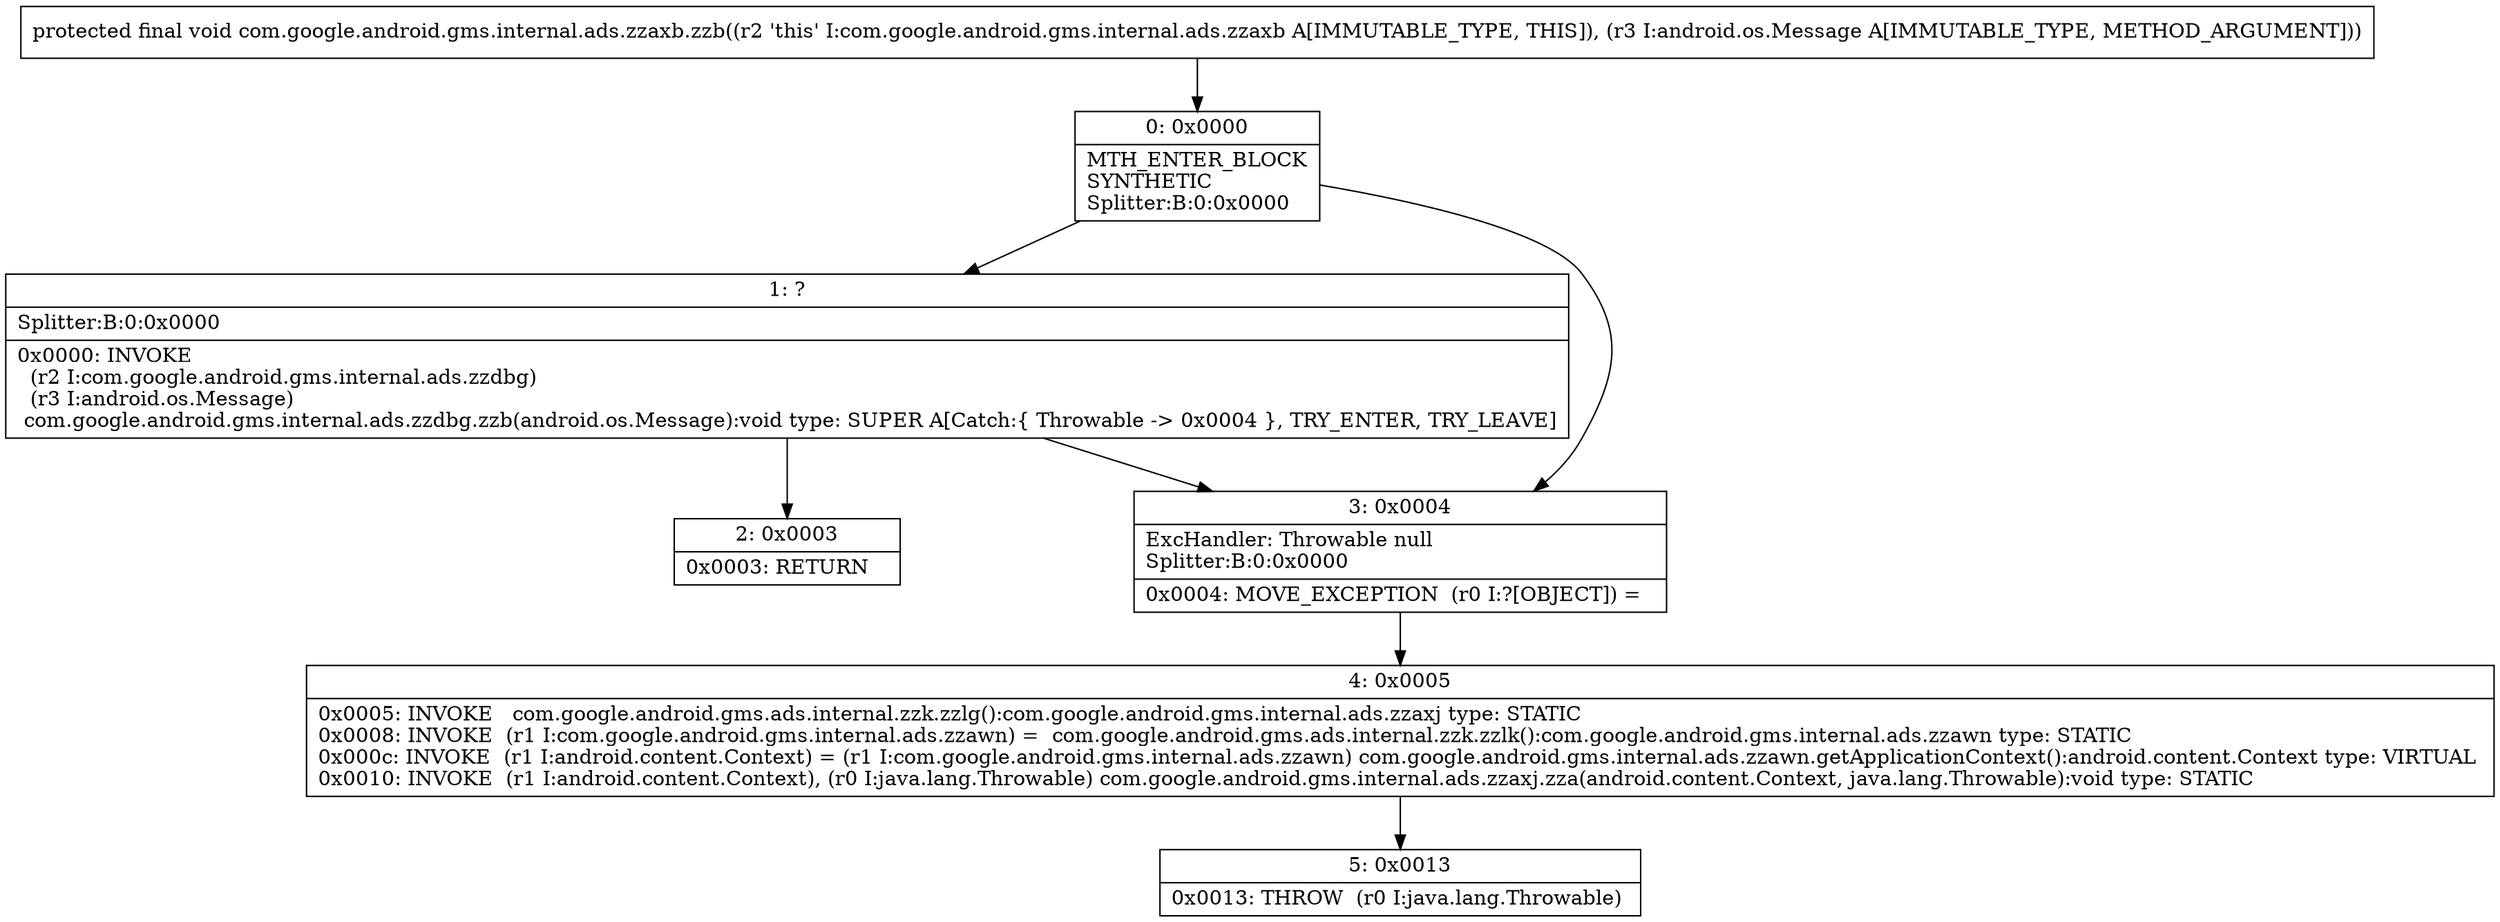 digraph "CFG forcom.google.android.gms.internal.ads.zzaxb.zzb(Landroid\/os\/Message;)V" {
Node_0 [shape=record,label="{0\:\ 0x0000|MTH_ENTER_BLOCK\lSYNTHETIC\lSplitter:B:0:0x0000\l}"];
Node_1 [shape=record,label="{1\:\ ?|Splitter:B:0:0x0000\l|0x0000: INVOKE  \l  (r2 I:com.google.android.gms.internal.ads.zzdbg)\l  (r3 I:android.os.Message)\l com.google.android.gms.internal.ads.zzdbg.zzb(android.os.Message):void type: SUPER A[Catch:\{ Throwable \-\> 0x0004 \}, TRY_ENTER, TRY_LEAVE]\l}"];
Node_2 [shape=record,label="{2\:\ 0x0003|0x0003: RETURN   \l}"];
Node_3 [shape=record,label="{3\:\ 0x0004|ExcHandler: Throwable null\lSplitter:B:0:0x0000\l|0x0004: MOVE_EXCEPTION  (r0 I:?[OBJECT]) =  \l}"];
Node_4 [shape=record,label="{4\:\ 0x0005|0x0005: INVOKE   com.google.android.gms.ads.internal.zzk.zzlg():com.google.android.gms.internal.ads.zzaxj type: STATIC \l0x0008: INVOKE  (r1 I:com.google.android.gms.internal.ads.zzawn) =  com.google.android.gms.ads.internal.zzk.zzlk():com.google.android.gms.internal.ads.zzawn type: STATIC \l0x000c: INVOKE  (r1 I:android.content.Context) = (r1 I:com.google.android.gms.internal.ads.zzawn) com.google.android.gms.internal.ads.zzawn.getApplicationContext():android.content.Context type: VIRTUAL \l0x0010: INVOKE  (r1 I:android.content.Context), (r0 I:java.lang.Throwable) com.google.android.gms.internal.ads.zzaxj.zza(android.content.Context, java.lang.Throwable):void type: STATIC \l}"];
Node_5 [shape=record,label="{5\:\ 0x0013|0x0013: THROW  (r0 I:java.lang.Throwable) \l}"];
MethodNode[shape=record,label="{protected final void com.google.android.gms.internal.ads.zzaxb.zzb((r2 'this' I:com.google.android.gms.internal.ads.zzaxb A[IMMUTABLE_TYPE, THIS]), (r3 I:android.os.Message A[IMMUTABLE_TYPE, METHOD_ARGUMENT])) }"];
MethodNode -> Node_0;
Node_0 -> Node_1;
Node_0 -> Node_3;
Node_1 -> Node_2;
Node_1 -> Node_3;
Node_3 -> Node_4;
Node_4 -> Node_5;
}

